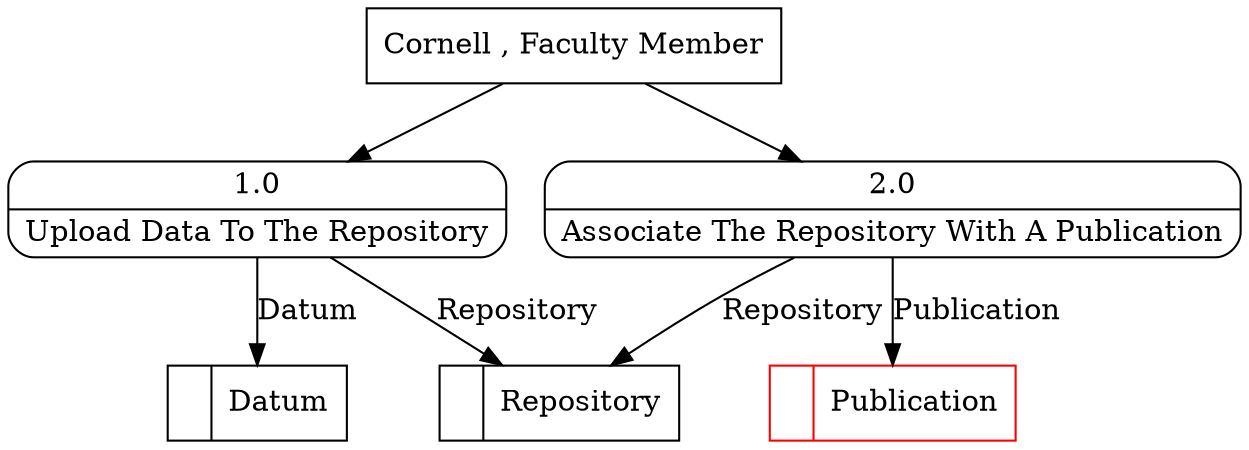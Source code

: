 digraph dfd2{ 
node[shape=record]
200 [label="<f0>  |<f1> Repository " ];
201 [label="<f0>  |<f1> Datum " ];
202 [label="<f0>  |<f1> Publication " color=red];
203 [label="Cornell , Faculty Member" shape=box];
204 [label="{<f0> 1.0|<f1> Upload Data To The Repository }" shape=Mrecord];
205 [label="{<f0> 2.0|<f1> Associate The Repository With A Publication }" shape=Mrecord];
203 -> 204
203 -> 205
204 -> 201 [label="Datum"]
204 -> 200 [label="Repository"]
205 -> 202 [label="Publication"]
205 -> 200 [label="Repository"]
}